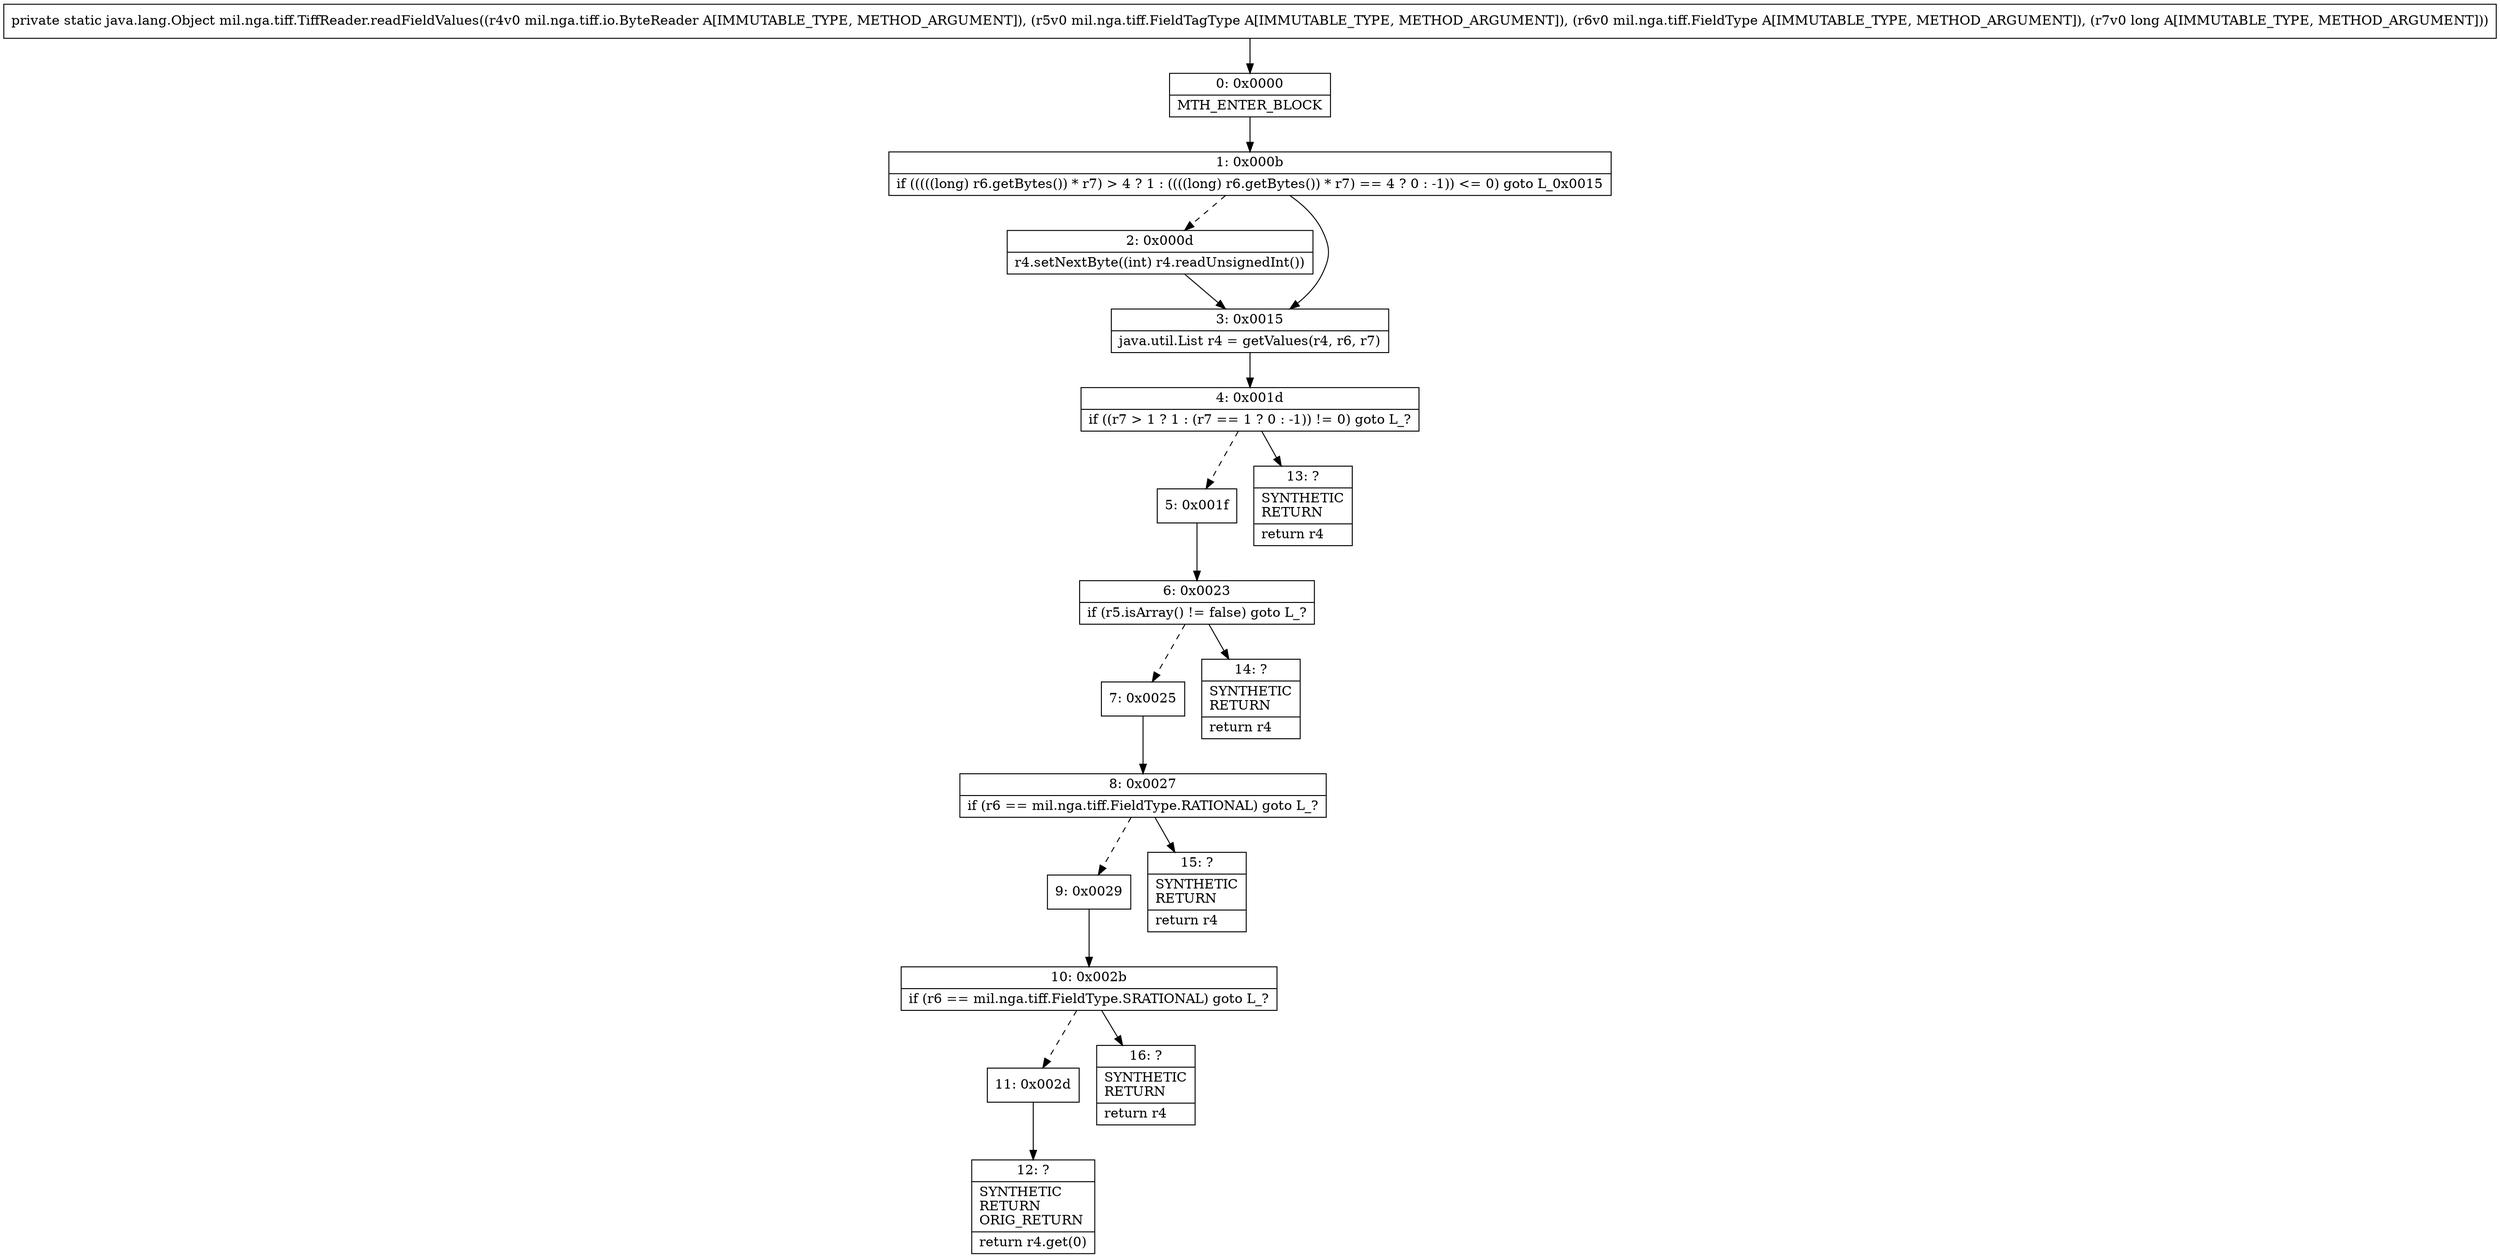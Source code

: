 digraph "CFG formil.nga.tiff.TiffReader.readFieldValues(Lmil\/nga\/tiff\/io\/ByteReader;Lmil\/nga\/tiff\/FieldTagType;Lmil\/nga\/tiff\/FieldType;J)Ljava\/lang\/Object;" {
Node_0 [shape=record,label="{0\:\ 0x0000|MTH_ENTER_BLOCK\l}"];
Node_1 [shape=record,label="{1\:\ 0x000b|if (((((long) r6.getBytes()) * r7) \> 4 ? 1 : ((((long) r6.getBytes()) * r7) == 4 ? 0 : \-1)) \<= 0) goto L_0x0015\l}"];
Node_2 [shape=record,label="{2\:\ 0x000d|r4.setNextByte((int) r4.readUnsignedInt())\l}"];
Node_3 [shape=record,label="{3\:\ 0x0015|java.util.List r4 = getValues(r4, r6, r7)\l}"];
Node_4 [shape=record,label="{4\:\ 0x001d|if ((r7 \> 1 ? 1 : (r7 == 1 ? 0 : \-1)) != 0) goto L_?\l}"];
Node_5 [shape=record,label="{5\:\ 0x001f}"];
Node_6 [shape=record,label="{6\:\ 0x0023|if (r5.isArray() != false) goto L_?\l}"];
Node_7 [shape=record,label="{7\:\ 0x0025}"];
Node_8 [shape=record,label="{8\:\ 0x0027|if (r6 == mil.nga.tiff.FieldType.RATIONAL) goto L_?\l}"];
Node_9 [shape=record,label="{9\:\ 0x0029}"];
Node_10 [shape=record,label="{10\:\ 0x002b|if (r6 == mil.nga.tiff.FieldType.SRATIONAL) goto L_?\l}"];
Node_11 [shape=record,label="{11\:\ 0x002d}"];
Node_12 [shape=record,label="{12\:\ ?|SYNTHETIC\lRETURN\lORIG_RETURN\l|return r4.get(0)\l}"];
Node_13 [shape=record,label="{13\:\ ?|SYNTHETIC\lRETURN\l|return r4\l}"];
Node_14 [shape=record,label="{14\:\ ?|SYNTHETIC\lRETURN\l|return r4\l}"];
Node_15 [shape=record,label="{15\:\ ?|SYNTHETIC\lRETURN\l|return r4\l}"];
Node_16 [shape=record,label="{16\:\ ?|SYNTHETIC\lRETURN\l|return r4\l}"];
MethodNode[shape=record,label="{private static java.lang.Object mil.nga.tiff.TiffReader.readFieldValues((r4v0 mil.nga.tiff.io.ByteReader A[IMMUTABLE_TYPE, METHOD_ARGUMENT]), (r5v0 mil.nga.tiff.FieldTagType A[IMMUTABLE_TYPE, METHOD_ARGUMENT]), (r6v0 mil.nga.tiff.FieldType A[IMMUTABLE_TYPE, METHOD_ARGUMENT]), (r7v0 long A[IMMUTABLE_TYPE, METHOD_ARGUMENT])) }"];
MethodNode -> Node_0;
Node_0 -> Node_1;
Node_1 -> Node_2[style=dashed];
Node_1 -> Node_3;
Node_2 -> Node_3;
Node_3 -> Node_4;
Node_4 -> Node_5[style=dashed];
Node_4 -> Node_13;
Node_5 -> Node_6;
Node_6 -> Node_7[style=dashed];
Node_6 -> Node_14;
Node_7 -> Node_8;
Node_8 -> Node_9[style=dashed];
Node_8 -> Node_15;
Node_9 -> Node_10;
Node_10 -> Node_11[style=dashed];
Node_10 -> Node_16;
Node_11 -> Node_12;
}

